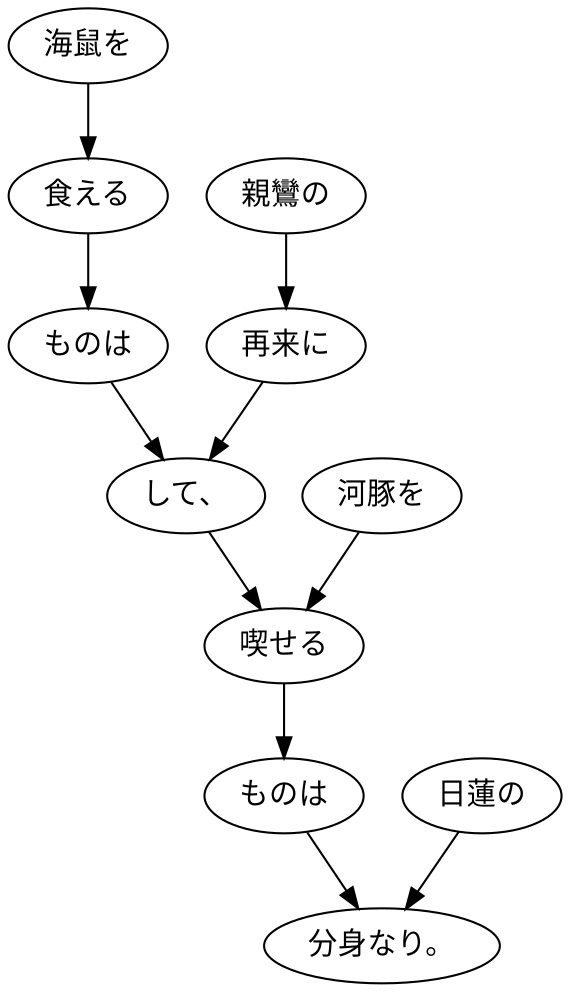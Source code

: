 digraph graph5783 {
	node0 [label="海鼠を"];
	node1 [label="食える"];
	node2 [label="ものは"];
	node3 [label="親鸞の"];
	node4 [label="再来に"];
	node5 [label="して、"];
	node6 [label="河豚を"];
	node7 [label="喫せる"];
	node8 [label="ものは"];
	node9 [label="日蓮の"];
	node10 [label="分身なり。"];
	node0 -> node1;
	node1 -> node2;
	node2 -> node5;
	node3 -> node4;
	node4 -> node5;
	node5 -> node7;
	node6 -> node7;
	node7 -> node8;
	node8 -> node10;
	node9 -> node10;
}
